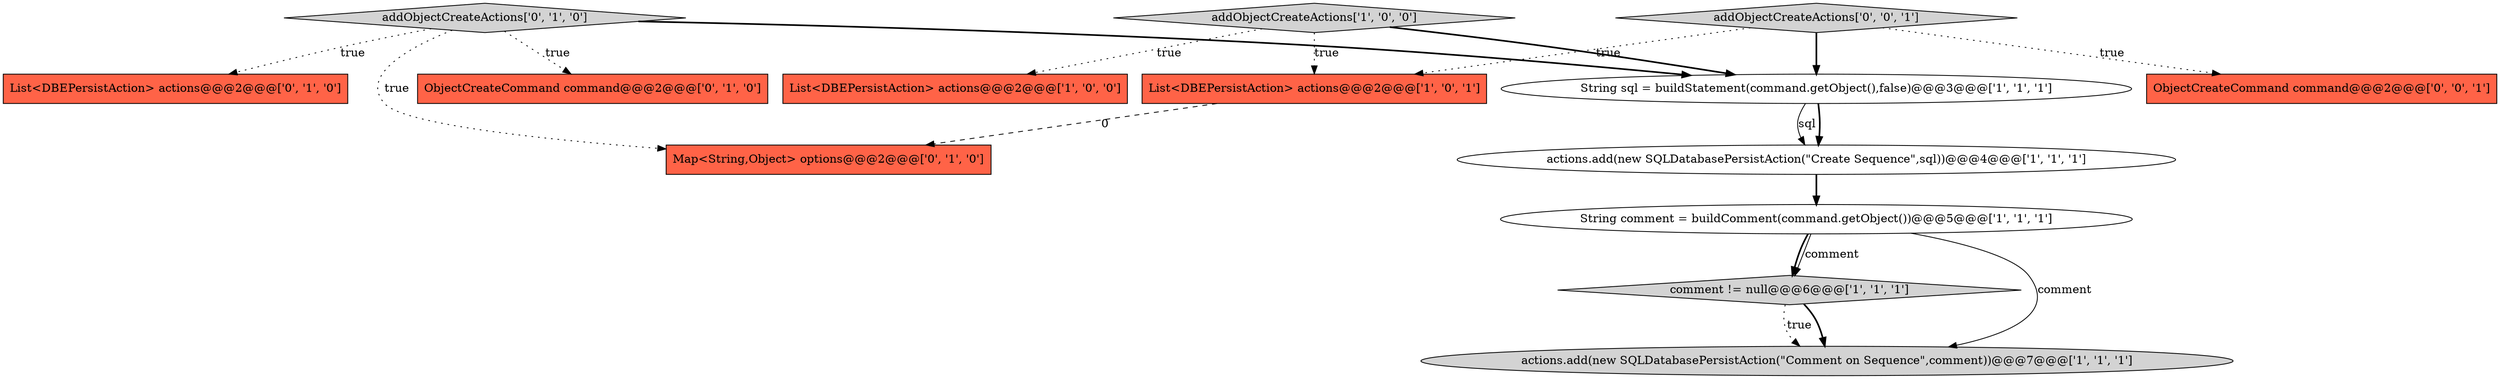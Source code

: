 digraph {
4 [style = filled, label = "addObjectCreateActions['1', '0', '0']", fillcolor = lightgray, shape = diamond image = "AAA0AAABBB1BBB"];
11 [style = filled, label = "addObjectCreateActions['0', '1', '0']", fillcolor = lightgray, shape = diamond image = "AAA0AAABBB2BBB"];
0 [style = filled, label = "List<DBEPersistAction> actions@@@2@@@['1', '0', '0']", fillcolor = tomato, shape = box image = "AAA0AAABBB1BBB"];
3 [style = filled, label = "actions.add(new SQLDatabasePersistAction(\"Comment on Sequence\",comment))@@@7@@@['1', '1', '1']", fillcolor = lightgray, shape = ellipse image = "AAA0AAABBB1BBB"];
5 [style = filled, label = "comment != null@@@6@@@['1', '1', '1']", fillcolor = lightgray, shape = diamond image = "AAA0AAABBB1BBB"];
6 [style = filled, label = "List<DBEPersistAction> actions@@@2@@@['1', '0', '1']", fillcolor = tomato, shape = box image = "AAA0AAABBB1BBB"];
13 [style = filled, label = "addObjectCreateActions['0', '0', '1']", fillcolor = lightgray, shape = diamond image = "AAA0AAABBB3BBB"];
7 [style = filled, label = "actions.add(new SQLDatabasePersistAction(\"Create Sequence\",sql))@@@4@@@['1', '1', '1']", fillcolor = white, shape = ellipse image = "AAA0AAABBB1BBB"];
10 [style = filled, label = "Map<String,Object> options@@@2@@@['0', '1', '0']", fillcolor = tomato, shape = box image = "AAA1AAABBB2BBB"];
9 [style = filled, label = "ObjectCreateCommand command@@@2@@@['0', '1', '0']", fillcolor = tomato, shape = box image = "AAA0AAABBB2BBB"];
8 [style = filled, label = "List<DBEPersistAction> actions@@@2@@@['0', '1', '0']", fillcolor = tomato, shape = box image = "AAA0AAABBB2BBB"];
1 [style = filled, label = "String sql = buildStatement(command.getObject(),false)@@@3@@@['1', '1', '1']", fillcolor = white, shape = ellipse image = "AAA0AAABBB1BBB"];
12 [style = filled, label = "ObjectCreateCommand command@@@2@@@['0', '0', '1']", fillcolor = tomato, shape = box image = "AAA0AAABBB3BBB"];
2 [style = filled, label = "String comment = buildComment(command.getObject())@@@5@@@['1', '1', '1']", fillcolor = white, shape = ellipse image = "AAA0AAABBB1BBB"];
4->6 [style = dotted, label="true"];
5->3 [style = bold, label=""];
13->6 [style = dotted, label="true"];
11->8 [style = dotted, label="true"];
6->10 [style = dashed, label="0"];
4->1 [style = bold, label=""];
11->9 [style = dotted, label="true"];
5->3 [style = dotted, label="true"];
2->5 [style = solid, label="comment"];
13->12 [style = dotted, label="true"];
11->1 [style = bold, label=""];
7->2 [style = bold, label=""];
1->7 [style = bold, label=""];
11->10 [style = dotted, label="true"];
13->1 [style = bold, label=""];
1->7 [style = solid, label="sql"];
4->0 [style = dotted, label="true"];
2->5 [style = bold, label=""];
2->3 [style = solid, label="comment"];
}
